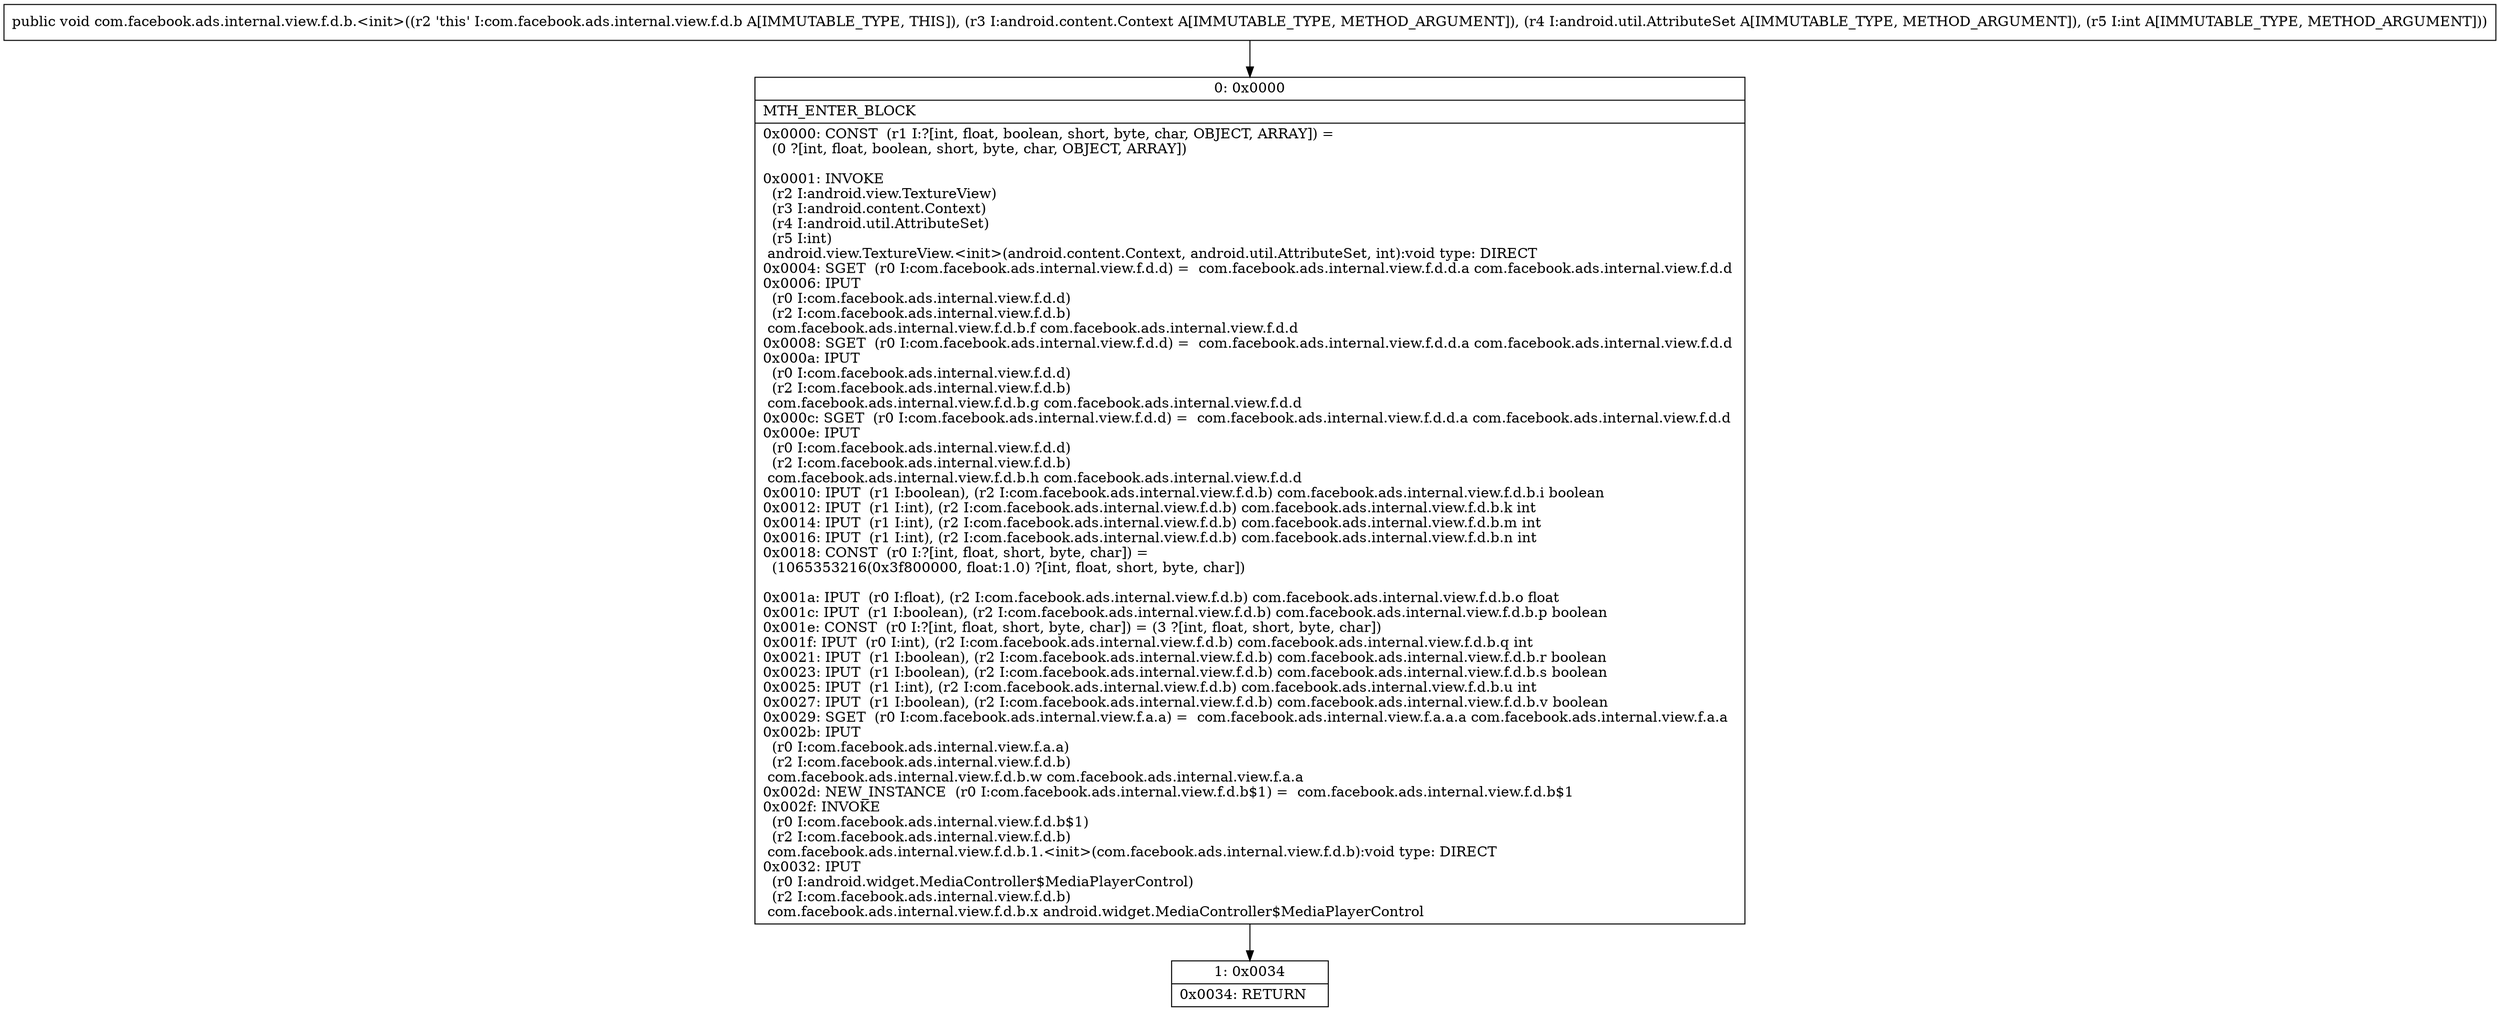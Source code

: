 digraph "CFG forcom.facebook.ads.internal.view.f.d.b.\<init\>(Landroid\/content\/Context;Landroid\/util\/AttributeSet;I)V" {
Node_0 [shape=record,label="{0\:\ 0x0000|MTH_ENTER_BLOCK\l|0x0000: CONST  (r1 I:?[int, float, boolean, short, byte, char, OBJECT, ARRAY]) = \l  (0 ?[int, float, boolean, short, byte, char, OBJECT, ARRAY])\l \l0x0001: INVOKE  \l  (r2 I:android.view.TextureView)\l  (r3 I:android.content.Context)\l  (r4 I:android.util.AttributeSet)\l  (r5 I:int)\l android.view.TextureView.\<init\>(android.content.Context, android.util.AttributeSet, int):void type: DIRECT \l0x0004: SGET  (r0 I:com.facebook.ads.internal.view.f.d.d) =  com.facebook.ads.internal.view.f.d.d.a com.facebook.ads.internal.view.f.d.d \l0x0006: IPUT  \l  (r0 I:com.facebook.ads.internal.view.f.d.d)\l  (r2 I:com.facebook.ads.internal.view.f.d.b)\l com.facebook.ads.internal.view.f.d.b.f com.facebook.ads.internal.view.f.d.d \l0x0008: SGET  (r0 I:com.facebook.ads.internal.view.f.d.d) =  com.facebook.ads.internal.view.f.d.d.a com.facebook.ads.internal.view.f.d.d \l0x000a: IPUT  \l  (r0 I:com.facebook.ads.internal.view.f.d.d)\l  (r2 I:com.facebook.ads.internal.view.f.d.b)\l com.facebook.ads.internal.view.f.d.b.g com.facebook.ads.internal.view.f.d.d \l0x000c: SGET  (r0 I:com.facebook.ads.internal.view.f.d.d) =  com.facebook.ads.internal.view.f.d.d.a com.facebook.ads.internal.view.f.d.d \l0x000e: IPUT  \l  (r0 I:com.facebook.ads.internal.view.f.d.d)\l  (r2 I:com.facebook.ads.internal.view.f.d.b)\l com.facebook.ads.internal.view.f.d.b.h com.facebook.ads.internal.view.f.d.d \l0x0010: IPUT  (r1 I:boolean), (r2 I:com.facebook.ads.internal.view.f.d.b) com.facebook.ads.internal.view.f.d.b.i boolean \l0x0012: IPUT  (r1 I:int), (r2 I:com.facebook.ads.internal.view.f.d.b) com.facebook.ads.internal.view.f.d.b.k int \l0x0014: IPUT  (r1 I:int), (r2 I:com.facebook.ads.internal.view.f.d.b) com.facebook.ads.internal.view.f.d.b.m int \l0x0016: IPUT  (r1 I:int), (r2 I:com.facebook.ads.internal.view.f.d.b) com.facebook.ads.internal.view.f.d.b.n int \l0x0018: CONST  (r0 I:?[int, float, short, byte, char]) = \l  (1065353216(0x3f800000, float:1.0) ?[int, float, short, byte, char])\l \l0x001a: IPUT  (r0 I:float), (r2 I:com.facebook.ads.internal.view.f.d.b) com.facebook.ads.internal.view.f.d.b.o float \l0x001c: IPUT  (r1 I:boolean), (r2 I:com.facebook.ads.internal.view.f.d.b) com.facebook.ads.internal.view.f.d.b.p boolean \l0x001e: CONST  (r0 I:?[int, float, short, byte, char]) = (3 ?[int, float, short, byte, char]) \l0x001f: IPUT  (r0 I:int), (r2 I:com.facebook.ads.internal.view.f.d.b) com.facebook.ads.internal.view.f.d.b.q int \l0x0021: IPUT  (r1 I:boolean), (r2 I:com.facebook.ads.internal.view.f.d.b) com.facebook.ads.internal.view.f.d.b.r boolean \l0x0023: IPUT  (r1 I:boolean), (r2 I:com.facebook.ads.internal.view.f.d.b) com.facebook.ads.internal.view.f.d.b.s boolean \l0x0025: IPUT  (r1 I:int), (r2 I:com.facebook.ads.internal.view.f.d.b) com.facebook.ads.internal.view.f.d.b.u int \l0x0027: IPUT  (r1 I:boolean), (r2 I:com.facebook.ads.internal.view.f.d.b) com.facebook.ads.internal.view.f.d.b.v boolean \l0x0029: SGET  (r0 I:com.facebook.ads.internal.view.f.a.a) =  com.facebook.ads.internal.view.f.a.a.a com.facebook.ads.internal.view.f.a.a \l0x002b: IPUT  \l  (r0 I:com.facebook.ads.internal.view.f.a.a)\l  (r2 I:com.facebook.ads.internal.view.f.d.b)\l com.facebook.ads.internal.view.f.d.b.w com.facebook.ads.internal.view.f.a.a \l0x002d: NEW_INSTANCE  (r0 I:com.facebook.ads.internal.view.f.d.b$1) =  com.facebook.ads.internal.view.f.d.b$1 \l0x002f: INVOKE  \l  (r0 I:com.facebook.ads.internal.view.f.d.b$1)\l  (r2 I:com.facebook.ads.internal.view.f.d.b)\l com.facebook.ads.internal.view.f.d.b.1.\<init\>(com.facebook.ads.internal.view.f.d.b):void type: DIRECT \l0x0032: IPUT  \l  (r0 I:android.widget.MediaController$MediaPlayerControl)\l  (r2 I:com.facebook.ads.internal.view.f.d.b)\l com.facebook.ads.internal.view.f.d.b.x android.widget.MediaController$MediaPlayerControl \l}"];
Node_1 [shape=record,label="{1\:\ 0x0034|0x0034: RETURN   \l}"];
MethodNode[shape=record,label="{public void com.facebook.ads.internal.view.f.d.b.\<init\>((r2 'this' I:com.facebook.ads.internal.view.f.d.b A[IMMUTABLE_TYPE, THIS]), (r3 I:android.content.Context A[IMMUTABLE_TYPE, METHOD_ARGUMENT]), (r4 I:android.util.AttributeSet A[IMMUTABLE_TYPE, METHOD_ARGUMENT]), (r5 I:int A[IMMUTABLE_TYPE, METHOD_ARGUMENT])) }"];
MethodNode -> Node_0;
Node_0 -> Node_1;
}

